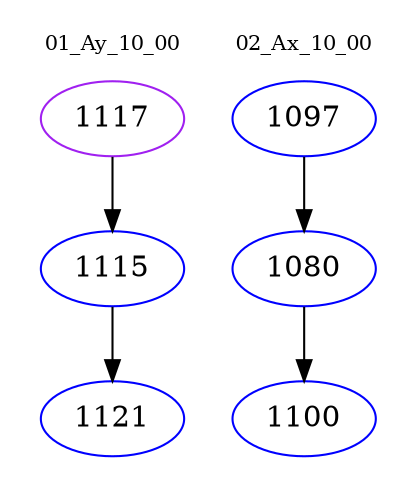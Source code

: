 digraph{
subgraph cluster_0 {
color = white
label = "01_Ay_10_00";
fontsize=10;
T0_1117 [label="1117", color="purple"]
T0_1117 -> T0_1115 [color="black"]
T0_1115 [label="1115", color="blue"]
T0_1115 -> T0_1121 [color="black"]
T0_1121 [label="1121", color="blue"]
}
subgraph cluster_1 {
color = white
label = "02_Ax_10_00";
fontsize=10;
T1_1097 [label="1097", color="blue"]
T1_1097 -> T1_1080 [color="black"]
T1_1080 [label="1080", color="blue"]
T1_1080 -> T1_1100 [color="black"]
T1_1100 [label="1100", color="blue"]
}
}
